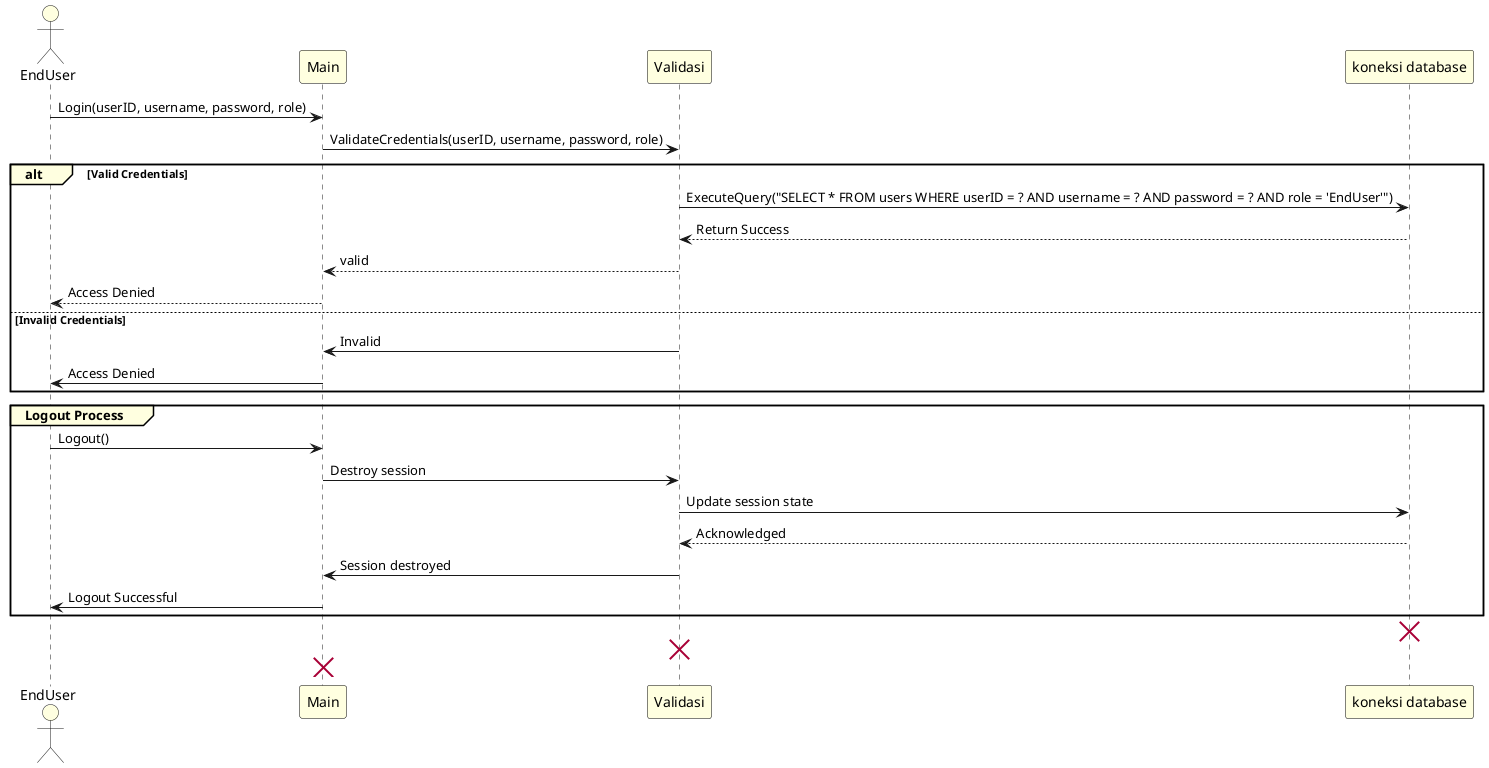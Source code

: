 @startuml sequence diagram login enduser 

' Set background color for all participants
skinparam sequenceParticipantBackgroundColor LightYellow
skinparam sequenceParticipantBorderColor Black
skinparam SequenceGroupBackgroundColor LightYellow
skinparam ActorBackgroundColor LightYellow

actor EndUser as enduser

participant "Main" as main 
participant "Validasi" as validasi
participant "koneksi database" as db 

enduser -> main : Login(userID, username, password, role)
main -> validasi : ValidateCredentials(userID, username, password, role)
alt Valid Credentials
    validasi -> db : ExecuteQuery("SELECT * FROM users WHERE userID = ? AND username = ? AND password = ? AND role = 'EndUser'")
    db --> validasi :  Return Success
    validasi --> main : valid
    main --> enduser : Access Denied
else Invalid Credentials
    validasi -> main : Invalid
    main -> enduser : Access Denied
end

group Logout Process
    enduser -> main : Logout()
    main -> validasi : Destroy session
    validasi -> db : Update session state
    db --> validasi : Acknowledged
    validasi -> main : Session destroyed
    main -> enduser : Logout Successful
end

destroy db 
destroy validasi
destroy main

@enduml